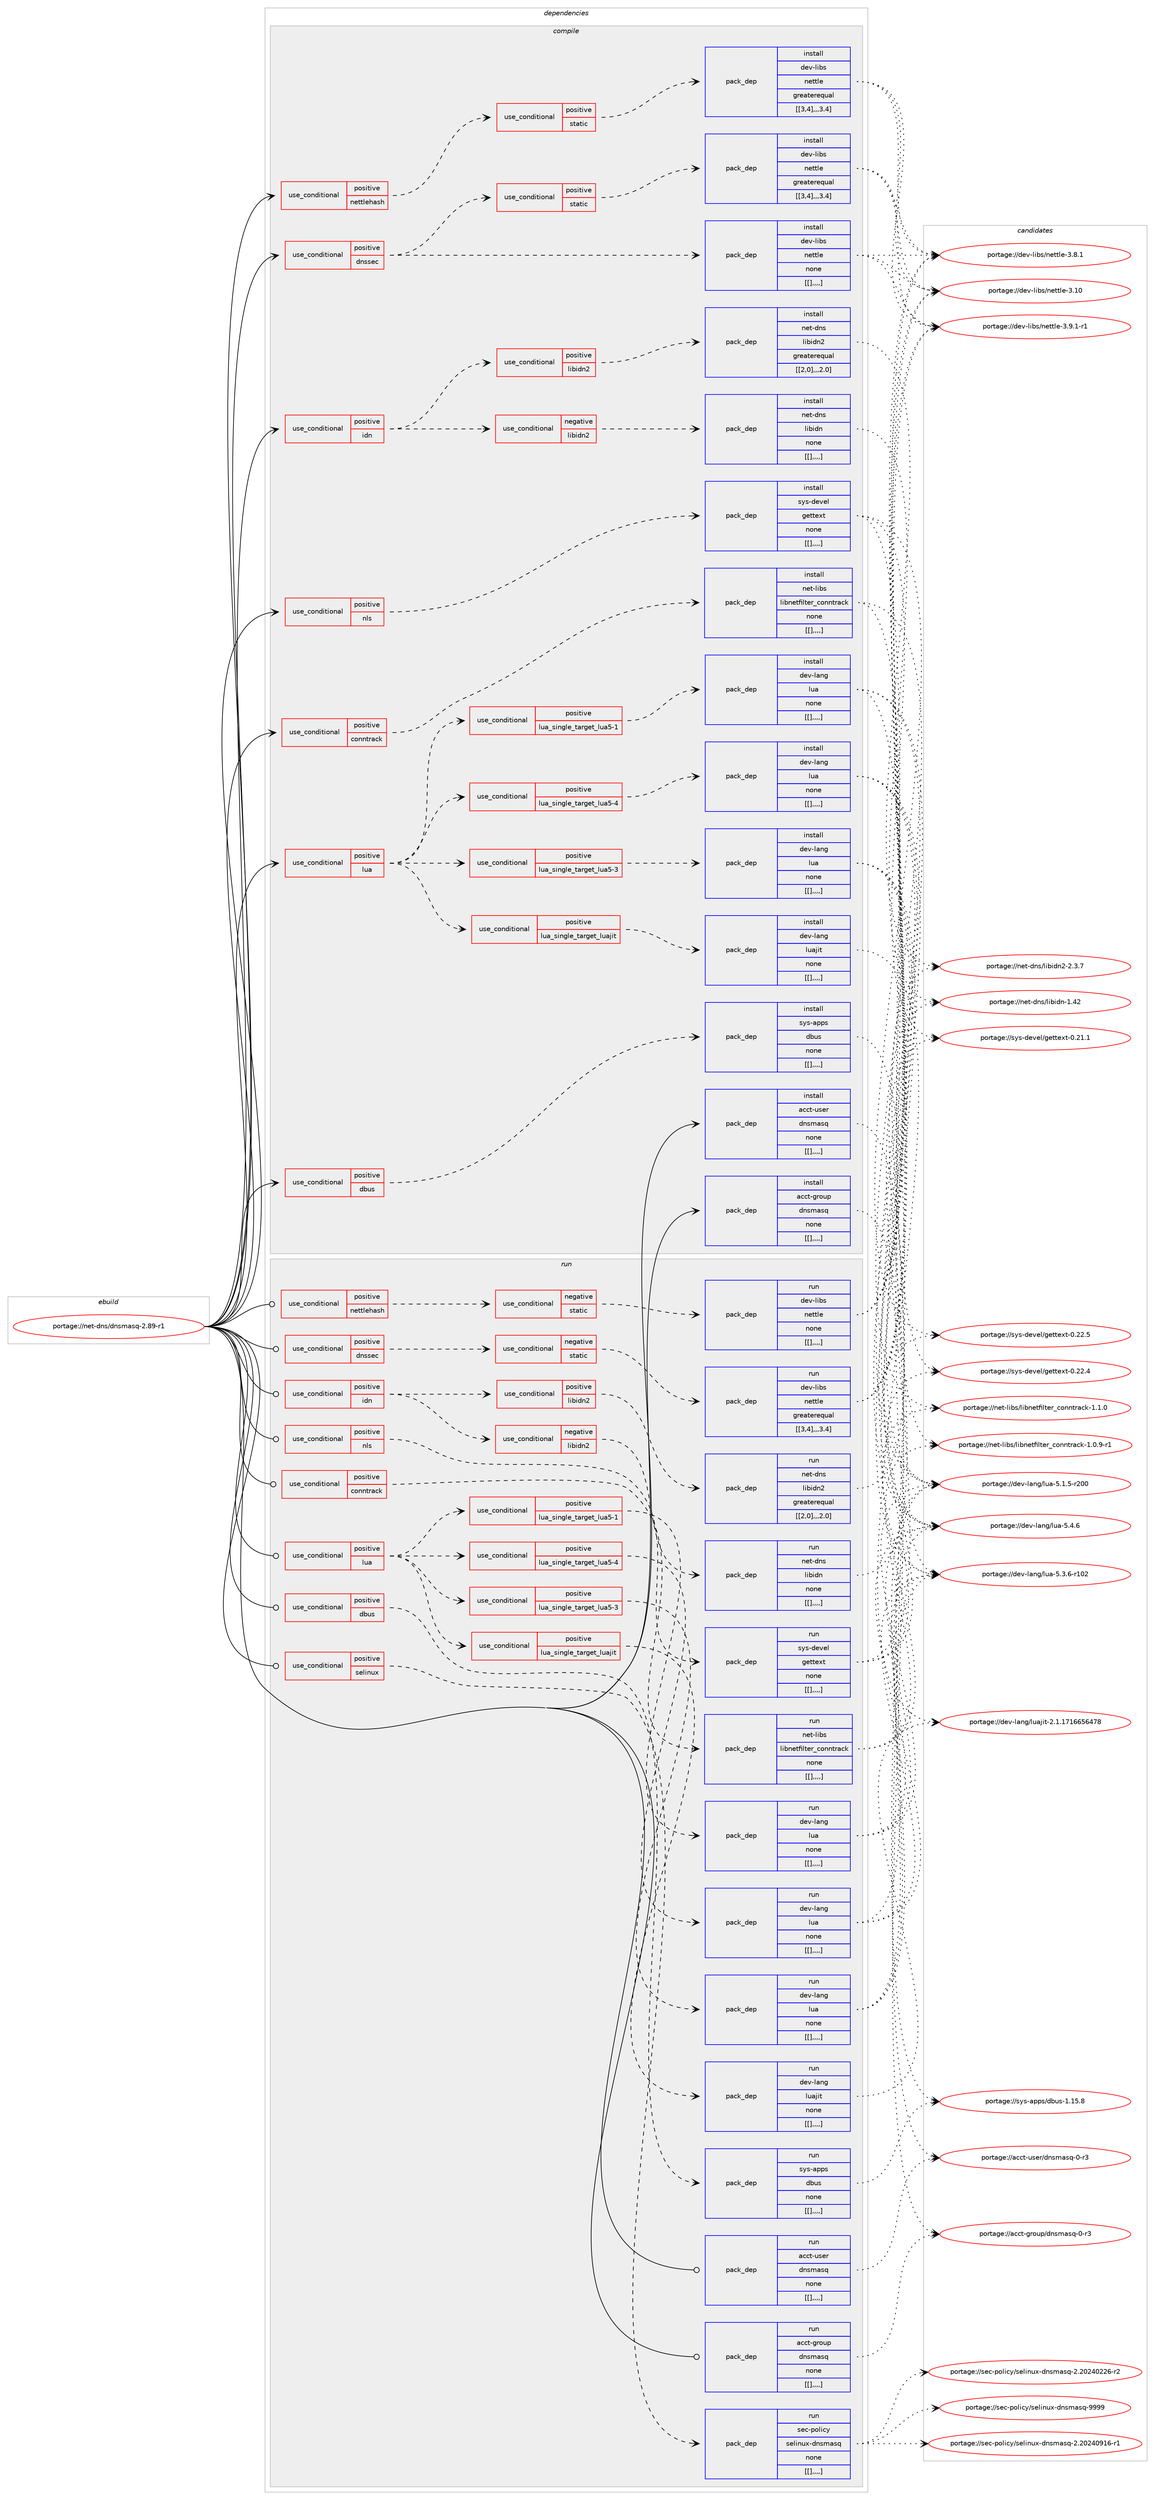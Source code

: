 digraph prolog {

# *************
# Graph options
# *************

newrank=true;
concentrate=true;
compound=true;
graph [rankdir=LR,fontname=Helvetica,fontsize=10,ranksep=1.5];#, ranksep=2.5, nodesep=0.2];
edge  [arrowhead=vee];
node  [fontname=Helvetica,fontsize=10];

# **********
# The ebuild
# **********

subgraph cluster_leftcol {
color=gray;
label=<<i>ebuild</i>>;
id [label="portage://net-dns/dnsmasq-2.89-r1", color=red, width=4, href="../net-dns/dnsmasq-2.89-r1.svg"];
}

# ****************
# The dependencies
# ****************

subgraph cluster_midcol {
color=gray;
label=<<i>dependencies</i>>;
subgraph cluster_compile {
fillcolor="#eeeeee";
style=filled;
label=<<i>compile</i>>;
subgraph cond95763 {
dependency368292 [label=<<TABLE BORDER="0" CELLBORDER="1" CELLSPACING="0" CELLPADDING="4"><TR><TD ROWSPAN="3" CELLPADDING="10">use_conditional</TD></TR><TR><TD>positive</TD></TR><TR><TD>conntrack</TD></TR></TABLE>>, shape=none, color=red];
subgraph pack269648 {
dependency368350 [label=<<TABLE BORDER="0" CELLBORDER="1" CELLSPACING="0" CELLPADDING="4" WIDTH="220"><TR><TD ROWSPAN="6" CELLPADDING="30">pack_dep</TD></TR><TR><TD WIDTH="110">install</TD></TR><TR><TD>net-libs</TD></TR><TR><TD>libnetfilter_conntrack</TD></TR><TR><TD>none</TD></TR><TR><TD>[[],,,,]</TD></TR></TABLE>>, shape=none, color=blue];
}
dependency368292:e -> dependency368350:w [weight=20,style="dashed",arrowhead="vee"];
}
id:e -> dependency368292:w [weight=20,style="solid",arrowhead="vee"];
subgraph cond95816 {
dependency368355 [label=<<TABLE BORDER="0" CELLBORDER="1" CELLSPACING="0" CELLPADDING="4"><TR><TD ROWSPAN="3" CELLPADDING="10">use_conditional</TD></TR><TR><TD>positive</TD></TR><TR><TD>dbus</TD></TR></TABLE>>, shape=none, color=red];
subgraph pack269673 {
dependency368375 [label=<<TABLE BORDER="0" CELLBORDER="1" CELLSPACING="0" CELLPADDING="4" WIDTH="220"><TR><TD ROWSPAN="6" CELLPADDING="30">pack_dep</TD></TR><TR><TD WIDTH="110">install</TD></TR><TR><TD>sys-apps</TD></TR><TR><TD>dbus</TD></TR><TR><TD>none</TD></TR><TR><TD>[[],,,,]</TD></TR></TABLE>>, shape=none, color=blue];
}
dependency368355:e -> dependency368375:w [weight=20,style="dashed",arrowhead="vee"];
}
id:e -> dependency368355:w [weight=20,style="solid",arrowhead="vee"];
subgraph cond95840 {
dependency368436 [label=<<TABLE BORDER="0" CELLBORDER="1" CELLSPACING="0" CELLPADDING="4"><TR><TD ROWSPAN="3" CELLPADDING="10">use_conditional</TD></TR><TR><TD>positive</TD></TR><TR><TD>dnssec</TD></TR></TABLE>>, shape=none, color=red];
subgraph pack269726 {
dependency368470 [label=<<TABLE BORDER="0" CELLBORDER="1" CELLSPACING="0" CELLPADDING="4" WIDTH="220"><TR><TD ROWSPAN="6" CELLPADDING="30">pack_dep</TD></TR><TR><TD WIDTH="110">install</TD></TR><TR><TD>dev-libs</TD></TR><TR><TD>nettle</TD></TR><TR><TD>none</TD></TR><TR><TD>[[],,,,]</TD></TR></TABLE>>, shape=none, color=blue];
}
dependency368436:e -> dependency368470:w [weight=20,style="dashed",arrowhead="vee"];
subgraph cond95862 {
dependency368515 [label=<<TABLE BORDER="0" CELLBORDER="1" CELLSPACING="0" CELLPADDING="4"><TR><TD ROWSPAN="3" CELLPADDING="10">use_conditional</TD></TR><TR><TD>positive</TD></TR><TR><TD>static</TD></TR></TABLE>>, shape=none, color=red];
subgraph pack269791 {
dependency368572 [label=<<TABLE BORDER="0" CELLBORDER="1" CELLSPACING="0" CELLPADDING="4" WIDTH="220"><TR><TD ROWSPAN="6" CELLPADDING="30">pack_dep</TD></TR><TR><TD WIDTH="110">install</TD></TR><TR><TD>dev-libs</TD></TR><TR><TD>nettle</TD></TR><TR><TD>greaterequal</TD></TR><TR><TD>[[3,4],,,3.4]</TD></TR></TABLE>>, shape=none, color=blue];
}
dependency368515:e -> dependency368572:w [weight=20,style="dashed",arrowhead="vee"];
}
dependency368436:e -> dependency368515:w [weight=20,style="dashed",arrowhead="vee"];
}
id:e -> dependency368436:w [weight=20,style="solid",arrowhead="vee"];
subgraph cond95903 {
dependency368634 [label=<<TABLE BORDER="0" CELLBORDER="1" CELLSPACING="0" CELLPADDING="4"><TR><TD ROWSPAN="3" CELLPADDING="10">use_conditional</TD></TR><TR><TD>positive</TD></TR><TR><TD>idn</TD></TR></TABLE>>, shape=none, color=red];
subgraph cond95918 {
dependency368637 [label=<<TABLE BORDER="0" CELLBORDER="1" CELLSPACING="0" CELLPADDING="4"><TR><TD ROWSPAN="3" CELLPADDING="10">use_conditional</TD></TR><TR><TD>negative</TD></TR><TR><TD>libidn2</TD></TR></TABLE>>, shape=none, color=red];
subgraph pack269853 {
dependency368679 [label=<<TABLE BORDER="0" CELLBORDER="1" CELLSPACING="0" CELLPADDING="4" WIDTH="220"><TR><TD ROWSPAN="6" CELLPADDING="30">pack_dep</TD></TR><TR><TD WIDTH="110">install</TD></TR><TR><TD>net-dns</TD></TR><TR><TD>libidn</TD></TR><TR><TD>none</TD></TR><TR><TD>[[],,,,]</TD></TR></TABLE>>, shape=none, color=blue];
}
dependency368637:e -> dependency368679:w [weight=20,style="dashed",arrowhead="vee"];
}
dependency368634:e -> dependency368637:w [weight=20,style="dashed",arrowhead="vee"];
subgraph cond95935 {
dependency368684 [label=<<TABLE BORDER="0" CELLBORDER="1" CELLSPACING="0" CELLPADDING="4"><TR><TD ROWSPAN="3" CELLPADDING="10">use_conditional</TD></TR><TR><TD>positive</TD></TR><TR><TD>libidn2</TD></TR></TABLE>>, shape=none, color=red];
subgraph pack269873 {
dependency368686 [label=<<TABLE BORDER="0" CELLBORDER="1" CELLSPACING="0" CELLPADDING="4" WIDTH="220"><TR><TD ROWSPAN="6" CELLPADDING="30">pack_dep</TD></TR><TR><TD WIDTH="110">install</TD></TR><TR><TD>net-dns</TD></TR><TR><TD>libidn2</TD></TR><TR><TD>greaterequal</TD></TR><TR><TD>[[2,0],,,2.0]</TD></TR></TABLE>>, shape=none, color=blue];
}
dependency368684:e -> dependency368686:w [weight=20,style="dashed",arrowhead="vee"];
}
dependency368634:e -> dependency368684:w [weight=20,style="dashed",arrowhead="vee"];
}
id:e -> dependency368634:w [weight=20,style="solid",arrowhead="vee"];
subgraph cond95975 {
dependency368792 [label=<<TABLE BORDER="0" CELLBORDER="1" CELLSPACING="0" CELLPADDING="4"><TR><TD ROWSPAN="3" CELLPADDING="10">use_conditional</TD></TR><TR><TD>positive</TD></TR><TR><TD>lua</TD></TR></TABLE>>, shape=none, color=red];
subgraph cond95978 {
dependency368813 [label=<<TABLE BORDER="0" CELLBORDER="1" CELLSPACING="0" CELLPADDING="4"><TR><TD ROWSPAN="3" CELLPADDING="10">use_conditional</TD></TR><TR><TD>positive</TD></TR><TR><TD>lua_single_target_luajit</TD></TR></TABLE>>, shape=none, color=red];
subgraph pack269977 {
dependency368892 [label=<<TABLE BORDER="0" CELLBORDER="1" CELLSPACING="0" CELLPADDING="4" WIDTH="220"><TR><TD ROWSPAN="6" CELLPADDING="30">pack_dep</TD></TR><TR><TD WIDTH="110">install</TD></TR><TR><TD>dev-lang</TD></TR><TR><TD>luajit</TD></TR><TR><TD>none</TD></TR><TR><TD>[[],,,,]</TD></TR></TABLE>>, shape=none, color=blue];
}
dependency368813:e -> dependency368892:w [weight=20,style="dashed",arrowhead="vee"];
}
dependency368792:e -> dependency368813:w [weight=20,style="dashed",arrowhead="vee"];
subgraph cond96019 {
dependency368899 [label=<<TABLE BORDER="0" CELLBORDER="1" CELLSPACING="0" CELLPADDING="4"><TR><TD ROWSPAN="3" CELLPADDING="10">use_conditional</TD></TR><TR><TD>positive</TD></TR><TR><TD>lua_single_target_lua5-1</TD></TR></TABLE>>, shape=none, color=red];
subgraph pack270003 {
dependency368900 [label=<<TABLE BORDER="0" CELLBORDER="1" CELLSPACING="0" CELLPADDING="4" WIDTH="220"><TR><TD ROWSPAN="6" CELLPADDING="30">pack_dep</TD></TR><TR><TD WIDTH="110">install</TD></TR><TR><TD>dev-lang</TD></TR><TR><TD>lua</TD></TR><TR><TD>none</TD></TR><TR><TD>[[],,,,]</TD></TR></TABLE>>, shape=none, color=blue];
}
dependency368899:e -> dependency368900:w [weight=20,style="dashed",arrowhead="vee"];
}
dependency368792:e -> dependency368899:w [weight=20,style="dashed",arrowhead="vee"];
subgraph cond96029 {
dependency368924 [label=<<TABLE BORDER="0" CELLBORDER="1" CELLSPACING="0" CELLPADDING="4"><TR><TD ROWSPAN="3" CELLPADDING="10">use_conditional</TD></TR><TR><TD>positive</TD></TR><TR><TD>lua_single_target_lua5-3</TD></TR></TABLE>>, shape=none, color=red];
subgraph pack270032 {
dependency368950 [label=<<TABLE BORDER="0" CELLBORDER="1" CELLSPACING="0" CELLPADDING="4" WIDTH="220"><TR><TD ROWSPAN="6" CELLPADDING="30">pack_dep</TD></TR><TR><TD WIDTH="110">install</TD></TR><TR><TD>dev-lang</TD></TR><TR><TD>lua</TD></TR><TR><TD>none</TD></TR><TR><TD>[[],,,,]</TD></TR></TABLE>>, shape=none, color=blue];
}
dependency368924:e -> dependency368950:w [weight=20,style="dashed",arrowhead="vee"];
}
dependency368792:e -> dependency368924:w [weight=20,style="dashed",arrowhead="vee"];
subgraph cond96043 {
dependency368961 [label=<<TABLE BORDER="0" CELLBORDER="1" CELLSPACING="0" CELLPADDING="4"><TR><TD ROWSPAN="3" CELLPADDING="10">use_conditional</TD></TR><TR><TD>positive</TD></TR><TR><TD>lua_single_target_lua5-4</TD></TR></TABLE>>, shape=none, color=red];
subgraph pack270067 {
dependency369002 [label=<<TABLE BORDER="0" CELLBORDER="1" CELLSPACING="0" CELLPADDING="4" WIDTH="220"><TR><TD ROWSPAN="6" CELLPADDING="30">pack_dep</TD></TR><TR><TD WIDTH="110">install</TD></TR><TR><TD>dev-lang</TD></TR><TR><TD>lua</TD></TR><TR><TD>none</TD></TR><TR><TD>[[],,,,]</TD></TR></TABLE>>, shape=none, color=blue];
}
dependency368961:e -> dependency369002:w [weight=20,style="dashed",arrowhead="vee"];
}
dependency368792:e -> dependency368961:w [weight=20,style="dashed",arrowhead="vee"];
}
id:e -> dependency368792:w [weight=20,style="solid",arrowhead="vee"];
subgraph cond96077 {
dependency369060 [label=<<TABLE BORDER="0" CELLBORDER="1" CELLSPACING="0" CELLPADDING="4"><TR><TD ROWSPAN="3" CELLPADDING="10">use_conditional</TD></TR><TR><TD>positive</TD></TR><TR><TD>nettlehash</TD></TR></TABLE>>, shape=none, color=red];
subgraph cond96104 {
dependency369151 [label=<<TABLE BORDER="0" CELLBORDER="1" CELLSPACING="0" CELLPADDING="4"><TR><TD ROWSPAN="3" CELLPADDING="10">use_conditional</TD></TR><TR><TD>positive</TD></TR><TR><TD>static</TD></TR></TABLE>>, shape=none, color=red];
subgraph pack270168 {
dependency369221 [label=<<TABLE BORDER="0" CELLBORDER="1" CELLSPACING="0" CELLPADDING="4" WIDTH="220"><TR><TD ROWSPAN="6" CELLPADDING="30">pack_dep</TD></TR><TR><TD WIDTH="110">install</TD></TR><TR><TD>dev-libs</TD></TR><TR><TD>nettle</TD></TR><TR><TD>greaterequal</TD></TR><TR><TD>[[3,4],,,3.4]</TD></TR></TABLE>>, shape=none, color=blue];
}
dependency369151:e -> dependency369221:w [weight=20,style="dashed",arrowhead="vee"];
}
dependency369060:e -> dependency369151:w [weight=20,style="dashed",arrowhead="vee"];
}
id:e -> dependency369060:w [weight=20,style="solid",arrowhead="vee"];
subgraph cond96157 {
dependency369256 [label=<<TABLE BORDER="0" CELLBORDER="1" CELLSPACING="0" CELLPADDING="4"><TR><TD ROWSPAN="3" CELLPADDING="10">use_conditional</TD></TR><TR><TD>positive</TD></TR><TR><TD>nls</TD></TR></TABLE>>, shape=none, color=red];
subgraph pack270287 {
dependency369420 [label=<<TABLE BORDER="0" CELLBORDER="1" CELLSPACING="0" CELLPADDING="4" WIDTH="220"><TR><TD ROWSPAN="6" CELLPADDING="30">pack_dep</TD></TR><TR><TD WIDTH="110">install</TD></TR><TR><TD>sys-devel</TD></TR><TR><TD>gettext</TD></TR><TR><TD>none</TD></TR><TR><TD>[[],,,,]</TD></TR></TABLE>>, shape=none, color=blue];
}
dependency369256:e -> dependency369420:w [weight=20,style="dashed",arrowhead="vee"];
}
id:e -> dependency369256:w [weight=20,style="solid",arrowhead="vee"];
subgraph pack270307 {
dependency369427 [label=<<TABLE BORDER="0" CELLBORDER="1" CELLSPACING="0" CELLPADDING="4" WIDTH="220"><TR><TD ROWSPAN="6" CELLPADDING="30">pack_dep</TD></TR><TR><TD WIDTH="110">install</TD></TR><TR><TD>acct-group</TD></TR><TR><TD>dnsmasq</TD></TR><TR><TD>none</TD></TR><TR><TD>[[],,,,]</TD></TR></TABLE>>, shape=none, color=blue];
}
id:e -> dependency369427:w [weight=20,style="solid",arrowhead="vee"];
subgraph pack270322 {
dependency369484 [label=<<TABLE BORDER="0" CELLBORDER="1" CELLSPACING="0" CELLPADDING="4" WIDTH="220"><TR><TD ROWSPAN="6" CELLPADDING="30">pack_dep</TD></TR><TR><TD WIDTH="110">install</TD></TR><TR><TD>acct-user</TD></TR><TR><TD>dnsmasq</TD></TR><TR><TD>none</TD></TR><TR><TD>[[],,,,]</TD></TR></TABLE>>, shape=none, color=blue];
}
id:e -> dependency369484:w [weight=20,style="solid",arrowhead="vee"];
}
subgraph cluster_compileandrun {
fillcolor="#eeeeee";
style=filled;
label=<<i>compile and run</i>>;
}
subgraph cluster_run {
fillcolor="#eeeeee";
style=filled;
label=<<i>run</i>>;
subgraph cond96286 {
dependency369508 [label=<<TABLE BORDER="0" CELLBORDER="1" CELLSPACING="0" CELLPADDING="4"><TR><TD ROWSPAN="3" CELLPADDING="10">use_conditional</TD></TR><TR><TD>positive</TD></TR><TR><TD>conntrack</TD></TR></TABLE>>, shape=none, color=red];
subgraph pack270401 {
dependency369581 [label=<<TABLE BORDER="0" CELLBORDER="1" CELLSPACING="0" CELLPADDING="4" WIDTH="220"><TR><TD ROWSPAN="6" CELLPADDING="30">pack_dep</TD></TR><TR><TD WIDTH="110">run</TD></TR><TR><TD>net-libs</TD></TR><TR><TD>libnetfilter_conntrack</TD></TR><TR><TD>none</TD></TR><TR><TD>[[],,,,]</TD></TR></TABLE>>, shape=none, color=blue];
}
dependency369508:e -> dependency369581:w [weight=20,style="dashed",arrowhead="vee"];
}
id:e -> dependency369508:w [weight=20,style="solid",arrowhead="odot"];
subgraph cond96320 {
dependency369654 [label=<<TABLE BORDER="0" CELLBORDER="1" CELLSPACING="0" CELLPADDING="4"><TR><TD ROWSPAN="3" CELLPADDING="10">use_conditional</TD></TR><TR><TD>positive</TD></TR><TR><TD>dbus</TD></TR></TABLE>>, shape=none, color=red];
subgraph pack270451 {
dependency369657 [label=<<TABLE BORDER="0" CELLBORDER="1" CELLSPACING="0" CELLPADDING="4" WIDTH="220"><TR><TD ROWSPAN="6" CELLPADDING="30">pack_dep</TD></TR><TR><TD WIDTH="110">run</TD></TR><TR><TD>sys-apps</TD></TR><TR><TD>dbus</TD></TR><TR><TD>none</TD></TR><TR><TD>[[],,,,]</TD></TR></TABLE>>, shape=none, color=blue];
}
dependency369654:e -> dependency369657:w [weight=20,style="dashed",arrowhead="vee"];
}
id:e -> dependency369654:w [weight=20,style="solid",arrowhead="odot"];
subgraph cond96357 {
dependency369776 [label=<<TABLE BORDER="0" CELLBORDER="1" CELLSPACING="0" CELLPADDING="4"><TR><TD ROWSPAN="3" CELLPADDING="10">use_conditional</TD></TR><TR><TD>positive</TD></TR><TR><TD>dnssec</TD></TR></TABLE>>, shape=none, color=red];
subgraph cond96390 {
dependency369826 [label=<<TABLE BORDER="0" CELLBORDER="1" CELLSPACING="0" CELLPADDING="4"><TR><TD ROWSPAN="3" CELLPADDING="10">use_conditional</TD></TR><TR><TD>negative</TD></TR><TR><TD>static</TD></TR></TABLE>>, shape=none, color=red];
subgraph pack270553 {
dependency369851 [label=<<TABLE BORDER="0" CELLBORDER="1" CELLSPACING="0" CELLPADDING="4" WIDTH="220"><TR><TD ROWSPAN="6" CELLPADDING="30">pack_dep</TD></TR><TR><TD WIDTH="110">run</TD></TR><TR><TD>dev-libs</TD></TR><TR><TD>nettle</TD></TR><TR><TD>greaterequal</TD></TR><TR><TD>[[3,4],,,3.4]</TD></TR></TABLE>>, shape=none, color=blue];
}
dependency369826:e -> dependency369851:w [weight=20,style="dashed",arrowhead="vee"];
}
dependency369776:e -> dependency369826:w [weight=20,style="dashed",arrowhead="vee"];
}
id:e -> dependency369776:w [weight=20,style="solid",arrowhead="odot"];
subgraph cond96411 {
dependency369905 [label=<<TABLE BORDER="0" CELLBORDER="1" CELLSPACING="0" CELLPADDING="4"><TR><TD ROWSPAN="3" CELLPADDING="10">use_conditional</TD></TR><TR><TD>positive</TD></TR><TR><TD>idn</TD></TR></TABLE>>, shape=none, color=red];
subgraph cond96444 {
dependency369956 [label=<<TABLE BORDER="0" CELLBORDER="1" CELLSPACING="0" CELLPADDING="4"><TR><TD ROWSPAN="3" CELLPADDING="10">use_conditional</TD></TR><TR><TD>negative</TD></TR><TR><TD>libidn2</TD></TR></TABLE>>, shape=none, color=red];
subgraph pack270640 {
dependency369998 [label=<<TABLE BORDER="0" CELLBORDER="1" CELLSPACING="0" CELLPADDING="4" WIDTH="220"><TR><TD ROWSPAN="6" CELLPADDING="30">pack_dep</TD></TR><TR><TD WIDTH="110">run</TD></TR><TR><TD>net-dns</TD></TR><TR><TD>libidn</TD></TR><TR><TD>none</TD></TR><TR><TD>[[],,,,]</TD></TR></TABLE>>, shape=none, color=blue];
}
dependency369956:e -> dependency369998:w [weight=20,style="dashed",arrowhead="vee"];
}
dependency369905:e -> dependency369956:w [weight=20,style="dashed",arrowhead="vee"];
subgraph cond96491 {
dependency370050 [label=<<TABLE BORDER="0" CELLBORDER="1" CELLSPACING="0" CELLPADDING="4"><TR><TD ROWSPAN="3" CELLPADDING="10">use_conditional</TD></TR><TR><TD>positive</TD></TR><TR><TD>libidn2</TD></TR></TABLE>>, shape=none, color=red];
subgraph pack270679 {
dependency370072 [label=<<TABLE BORDER="0" CELLBORDER="1" CELLSPACING="0" CELLPADDING="4" WIDTH="220"><TR><TD ROWSPAN="6" CELLPADDING="30">pack_dep</TD></TR><TR><TD WIDTH="110">run</TD></TR><TR><TD>net-dns</TD></TR><TR><TD>libidn2</TD></TR><TR><TD>greaterequal</TD></TR><TR><TD>[[2,0],,,2.0]</TD></TR></TABLE>>, shape=none, color=blue];
}
dependency370050:e -> dependency370072:w [weight=20,style="dashed",arrowhead="vee"];
}
dependency369905:e -> dependency370050:w [weight=20,style="dashed",arrowhead="vee"];
}
id:e -> dependency369905:w [weight=20,style="solid",arrowhead="odot"];
subgraph cond96501 {
dependency370082 [label=<<TABLE BORDER="0" CELLBORDER="1" CELLSPACING="0" CELLPADDING="4"><TR><TD ROWSPAN="3" CELLPADDING="10">use_conditional</TD></TR><TR><TD>positive</TD></TR><TR><TD>lua</TD></TR></TABLE>>, shape=none, color=red];
subgraph cond96568 {
dependency370304 [label=<<TABLE BORDER="0" CELLBORDER="1" CELLSPACING="0" CELLPADDING="4"><TR><TD ROWSPAN="3" CELLPADDING="10">use_conditional</TD></TR><TR><TD>positive</TD></TR><TR><TD>lua_single_target_luajit</TD></TR></TABLE>>, shape=none, color=red];
subgraph pack270829 {
dependency370348 [label=<<TABLE BORDER="0" CELLBORDER="1" CELLSPACING="0" CELLPADDING="4" WIDTH="220"><TR><TD ROWSPAN="6" CELLPADDING="30">pack_dep</TD></TR><TR><TD WIDTH="110">run</TD></TR><TR><TD>dev-lang</TD></TR><TR><TD>luajit</TD></TR><TR><TD>none</TD></TR><TR><TD>[[],,,,]</TD></TR></TABLE>>, shape=none, color=blue];
}
dependency370304:e -> dependency370348:w [weight=20,style="dashed",arrowhead="vee"];
}
dependency370082:e -> dependency370304:w [weight=20,style="dashed",arrowhead="vee"];
subgraph cond96625 {
dependency370357 [label=<<TABLE BORDER="0" CELLBORDER="1" CELLSPACING="0" CELLPADDING="4"><TR><TD ROWSPAN="3" CELLPADDING="10">use_conditional</TD></TR><TR><TD>positive</TD></TR><TR><TD>lua_single_target_lua5-1</TD></TR></TABLE>>, shape=none, color=red];
subgraph pack270866 {
dependency370379 [label=<<TABLE BORDER="0" CELLBORDER="1" CELLSPACING="0" CELLPADDING="4" WIDTH="220"><TR><TD ROWSPAN="6" CELLPADDING="30">pack_dep</TD></TR><TR><TD WIDTH="110">run</TD></TR><TR><TD>dev-lang</TD></TR><TR><TD>lua</TD></TR><TR><TD>none</TD></TR><TR><TD>[[],,,,]</TD></TR></TABLE>>, shape=none, color=blue];
}
dependency370357:e -> dependency370379:w [weight=20,style="dashed",arrowhead="vee"];
}
dependency370082:e -> dependency370357:w [weight=20,style="dashed",arrowhead="vee"];
subgraph cond96644 {
dependency370458 [label=<<TABLE BORDER="0" CELLBORDER="1" CELLSPACING="0" CELLPADDING="4"><TR><TD ROWSPAN="3" CELLPADDING="10">use_conditional</TD></TR><TR><TD>positive</TD></TR><TR><TD>lua_single_target_lua5-3</TD></TR></TABLE>>, shape=none, color=red];
subgraph pack270999 {
dependency370598 [label=<<TABLE BORDER="0" CELLBORDER="1" CELLSPACING="0" CELLPADDING="4" WIDTH="220"><TR><TD ROWSPAN="6" CELLPADDING="30">pack_dep</TD></TR><TR><TD WIDTH="110">run</TD></TR><TR><TD>dev-lang</TD></TR><TR><TD>lua</TD></TR><TR><TD>none</TD></TR><TR><TD>[[],,,,]</TD></TR></TABLE>>, shape=none, color=blue];
}
dependency370458:e -> dependency370598:w [weight=20,style="dashed",arrowhead="vee"];
}
dependency370082:e -> dependency370458:w [weight=20,style="dashed",arrowhead="vee"];
subgraph cond96769 {
dependency370685 [label=<<TABLE BORDER="0" CELLBORDER="1" CELLSPACING="0" CELLPADDING="4"><TR><TD ROWSPAN="3" CELLPADDING="10">use_conditional</TD></TR><TR><TD>positive</TD></TR><TR><TD>lua_single_target_lua5-4</TD></TR></TABLE>>, shape=none, color=red];
subgraph pack271092 {
dependency370783 [label=<<TABLE BORDER="0" CELLBORDER="1" CELLSPACING="0" CELLPADDING="4" WIDTH="220"><TR><TD ROWSPAN="6" CELLPADDING="30">pack_dep</TD></TR><TR><TD WIDTH="110">run</TD></TR><TR><TD>dev-lang</TD></TR><TR><TD>lua</TD></TR><TR><TD>none</TD></TR><TR><TD>[[],,,,]</TD></TR></TABLE>>, shape=none, color=blue];
}
dependency370685:e -> dependency370783:w [weight=20,style="dashed",arrowhead="vee"];
}
dependency370082:e -> dependency370685:w [weight=20,style="dashed",arrowhead="vee"];
}
id:e -> dependency370082:w [weight=20,style="solid",arrowhead="odot"];
subgraph cond96813 {
dependency370834 [label=<<TABLE BORDER="0" CELLBORDER="1" CELLSPACING="0" CELLPADDING="4"><TR><TD ROWSPAN="3" CELLPADDING="10">use_conditional</TD></TR><TR><TD>positive</TD></TR><TR><TD>nettlehash</TD></TR></TABLE>>, shape=none, color=red];
subgraph cond96822 {
dependency370881 [label=<<TABLE BORDER="0" CELLBORDER="1" CELLSPACING="0" CELLPADDING="4"><TR><TD ROWSPAN="3" CELLPADDING="10">use_conditional</TD></TR><TR><TD>negative</TD></TR><TR><TD>static</TD></TR></TABLE>>, shape=none, color=red];
subgraph pack271164 {
dependency370885 [label=<<TABLE BORDER="0" CELLBORDER="1" CELLSPACING="0" CELLPADDING="4" WIDTH="220"><TR><TD ROWSPAN="6" CELLPADDING="30">pack_dep</TD></TR><TR><TD WIDTH="110">run</TD></TR><TR><TD>dev-libs</TD></TR><TR><TD>nettle</TD></TR><TR><TD>none</TD></TR><TR><TD>[[],,,,]</TD></TR></TABLE>>, shape=none, color=blue];
}
dependency370881:e -> dependency370885:w [weight=20,style="dashed",arrowhead="vee"];
}
dependency370834:e -> dependency370881:w [weight=20,style="dashed",arrowhead="vee"];
}
id:e -> dependency370834:w [weight=20,style="solid",arrowhead="odot"];
subgraph cond96855 {
dependency370935 [label=<<TABLE BORDER="0" CELLBORDER="1" CELLSPACING="0" CELLPADDING="4"><TR><TD ROWSPAN="3" CELLPADDING="10">use_conditional</TD></TR><TR><TD>positive</TD></TR><TR><TD>nls</TD></TR></TABLE>>, shape=none, color=red];
subgraph pack271194 {
dependency370955 [label=<<TABLE BORDER="0" CELLBORDER="1" CELLSPACING="0" CELLPADDING="4" WIDTH="220"><TR><TD ROWSPAN="6" CELLPADDING="30">pack_dep</TD></TR><TR><TD WIDTH="110">run</TD></TR><TR><TD>sys-devel</TD></TR><TR><TD>gettext</TD></TR><TR><TD>none</TD></TR><TR><TD>[[],,,,]</TD></TR></TABLE>>, shape=none, color=blue];
}
dependency370935:e -> dependency370955:w [weight=20,style="dashed",arrowhead="vee"];
}
id:e -> dependency370935:w [weight=20,style="solid",arrowhead="odot"];
subgraph cond96873 {
dependency370983 [label=<<TABLE BORDER="0" CELLBORDER="1" CELLSPACING="0" CELLPADDING="4"><TR><TD ROWSPAN="3" CELLPADDING="10">use_conditional</TD></TR><TR><TD>positive</TD></TR><TR><TD>selinux</TD></TR></TABLE>>, shape=none, color=red];
subgraph pack271233 {
dependency371017 [label=<<TABLE BORDER="0" CELLBORDER="1" CELLSPACING="0" CELLPADDING="4" WIDTH="220"><TR><TD ROWSPAN="6" CELLPADDING="30">pack_dep</TD></TR><TR><TD WIDTH="110">run</TD></TR><TR><TD>sec-policy</TD></TR><TR><TD>selinux-dnsmasq</TD></TR><TR><TD>none</TD></TR><TR><TD>[[],,,,]</TD></TR></TABLE>>, shape=none, color=blue];
}
dependency370983:e -> dependency371017:w [weight=20,style="dashed",arrowhead="vee"];
}
id:e -> dependency370983:w [weight=20,style="solid",arrowhead="odot"];
subgraph pack271247 {
dependency371040 [label=<<TABLE BORDER="0" CELLBORDER="1" CELLSPACING="0" CELLPADDING="4" WIDTH="220"><TR><TD ROWSPAN="6" CELLPADDING="30">pack_dep</TD></TR><TR><TD WIDTH="110">run</TD></TR><TR><TD>acct-group</TD></TR><TR><TD>dnsmasq</TD></TR><TR><TD>none</TD></TR><TR><TD>[[],,,,]</TD></TR></TABLE>>, shape=none, color=blue];
}
id:e -> dependency371040:w [weight=20,style="solid",arrowhead="odot"];
subgraph pack271276 {
dependency371062 [label=<<TABLE BORDER="0" CELLBORDER="1" CELLSPACING="0" CELLPADDING="4" WIDTH="220"><TR><TD ROWSPAN="6" CELLPADDING="30">pack_dep</TD></TR><TR><TD WIDTH="110">run</TD></TR><TR><TD>acct-user</TD></TR><TR><TD>dnsmasq</TD></TR><TR><TD>none</TD></TR><TR><TD>[[],,,,]</TD></TR></TABLE>>, shape=none, color=blue];
}
id:e -> dependency371062:w [weight=20,style="solid",arrowhead="odot"];
}
}

# **************
# The candidates
# **************

subgraph cluster_choices {
rank=same;
color=gray;
label=<<i>candidates</i>>;

subgraph choice268765 {
color=black;
nodesep=1;
choice1101011164510810598115471081059811010111610210510811610111495991111101101161149799107454946494648 [label="portage://net-libs/libnetfilter_conntrack-1.1.0", color=red, width=4,href="../net-libs/libnetfilter_conntrack-1.1.0.svg"];
choice11010111645108105981154710810598110101116102105108116101114959911111011011611497991074549464846574511449 [label="portage://net-libs/libnetfilter_conntrack-1.0.9-r1", color=red, width=4,href="../net-libs/libnetfilter_conntrack-1.0.9-r1.svg"];
dependency368350:e -> choice1101011164510810598115471081059811010111610210510811610111495991111101101161149799107454946494648:w [style=dotted,weight="100"];
dependency368350:e -> choice11010111645108105981154710810598110101116102105108116101114959911111011011611497991074549464846574511449:w [style=dotted,weight="100"];
}
subgraph choice268780 {
color=black;
nodesep=1;
choice1151211154597112112115471009811711545494649534656 [label="portage://sys-apps/dbus-1.15.8", color=red, width=4,href="../sys-apps/dbus-1.15.8.svg"];
dependency368375:e -> choice1151211154597112112115471009811711545494649534656:w [style=dotted,weight="100"];
}
subgraph choice268782 {
color=black;
nodesep=1;
choice1001011184510810598115471101011161161081014551464948 [label="portage://dev-libs/nettle-3.10", color=red, width=4,href="../dev-libs/nettle-3.10.svg"];
choice1001011184510810598115471101011161161081014551465746494511449 [label="portage://dev-libs/nettle-3.9.1-r1", color=red, width=4,href="../dev-libs/nettle-3.9.1-r1.svg"];
choice100101118451081059811547110101116116108101455146564649 [label="portage://dev-libs/nettle-3.8.1", color=red, width=4,href="../dev-libs/nettle-3.8.1.svg"];
dependency368470:e -> choice1001011184510810598115471101011161161081014551464948:w [style=dotted,weight="100"];
dependency368470:e -> choice1001011184510810598115471101011161161081014551465746494511449:w [style=dotted,weight="100"];
dependency368470:e -> choice100101118451081059811547110101116116108101455146564649:w [style=dotted,weight="100"];
}
subgraph choice268786 {
color=black;
nodesep=1;
choice1001011184510810598115471101011161161081014551464948 [label="portage://dev-libs/nettle-3.10", color=red, width=4,href="../dev-libs/nettle-3.10.svg"];
choice1001011184510810598115471101011161161081014551465746494511449 [label="portage://dev-libs/nettle-3.9.1-r1", color=red, width=4,href="../dev-libs/nettle-3.9.1-r1.svg"];
choice100101118451081059811547110101116116108101455146564649 [label="portage://dev-libs/nettle-3.8.1", color=red, width=4,href="../dev-libs/nettle-3.8.1.svg"];
dependency368572:e -> choice1001011184510810598115471101011161161081014551464948:w [style=dotted,weight="100"];
dependency368572:e -> choice1001011184510810598115471101011161161081014551465746494511449:w [style=dotted,weight="100"];
dependency368572:e -> choice100101118451081059811547110101116116108101455146564649:w [style=dotted,weight="100"];
}
subgraph choice268789 {
color=black;
nodesep=1;
choice1101011164510011011547108105981051001104549465250 [label="portage://net-dns/libidn-1.42", color=red, width=4,href="../net-dns/libidn-1.42.svg"];
dependency368679:e -> choice1101011164510011011547108105981051001104549465250:w [style=dotted,weight="100"];
}
subgraph choice268802 {
color=black;
nodesep=1;
choice11010111645100110115471081059810510011050455046514655 [label="portage://net-dns/libidn2-2.3.7", color=red, width=4,href="../net-dns/libidn2-2.3.7.svg"];
dependency368686:e -> choice11010111645100110115471081059810510011050455046514655:w [style=dotted,weight="100"];
}
subgraph choice268803 {
color=black;
nodesep=1;
choice10010111845108971101034710811797106105116455046494649554954545354525556 [label="portage://dev-lang/luajit-2.1.1716656478", color=red, width=4,href="../dev-lang/luajit-2.1.1716656478.svg"];
dependency368892:e -> choice10010111845108971101034710811797106105116455046494649554954545354525556:w [style=dotted,weight="100"];
}
subgraph choice268841 {
color=black;
nodesep=1;
choice10010111845108971101034710811797455346524654 [label="portage://dev-lang/lua-5.4.6", color=red, width=4,href="../dev-lang/lua-5.4.6.svg"];
choice1001011184510897110103471081179745534651465445114494850 [label="portage://dev-lang/lua-5.3.6-r102", color=red, width=4,href="../dev-lang/lua-5.3.6-r102.svg"];
choice1001011184510897110103471081179745534649465345114504848 [label="portage://dev-lang/lua-5.1.5-r200", color=red, width=4,href="../dev-lang/lua-5.1.5-r200.svg"];
dependency368900:e -> choice10010111845108971101034710811797455346524654:w [style=dotted,weight="100"];
dependency368900:e -> choice1001011184510897110103471081179745534651465445114494850:w [style=dotted,weight="100"];
dependency368900:e -> choice1001011184510897110103471081179745534649465345114504848:w [style=dotted,weight="100"];
}
subgraph choice268846 {
color=black;
nodesep=1;
choice10010111845108971101034710811797455346524654 [label="portage://dev-lang/lua-5.4.6", color=red, width=4,href="../dev-lang/lua-5.4.6.svg"];
choice1001011184510897110103471081179745534651465445114494850 [label="portage://dev-lang/lua-5.3.6-r102", color=red, width=4,href="../dev-lang/lua-5.3.6-r102.svg"];
choice1001011184510897110103471081179745534649465345114504848 [label="portage://dev-lang/lua-5.1.5-r200", color=red, width=4,href="../dev-lang/lua-5.1.5-r200.svg"];
dependency368950:e -> choice10010111845108971101034710811797455346524654:w [style=dotted,weight="100"];
dependency368950:e -> choice1001011184510897110103471081179745534651465445114494850:w [style=dotted,weight="100"];
dependency368950:e -> choice1001011184510897110103471081179745534649465345114504848:w [style=dotted,weight="100"];
}
subgraph choice268902 {
color=black;
nodesep=1;
choice10010111845108971101034710811797455346524654 [label="portage://dev-lang/lua-5.4.6", color=red, width=4,href="../dev-lang/lua-5.4.6.svg"];
choice1001011184510897110103471081179745534651465445114494850 [label="portage://dev-lang/lua-5.3.6-r102", color=red, width=4,href="../dev-lang/lua-5.3.6-r102.svg"];
choice1001011184510897110103471081179745534649465345114504848 [label="portage://dev-lang/lua-5.1.5-r200", color=red, width=4,href="../dev-lang/lua-5.1.5-r200.svg"];
dependency369002:e -> choice10010111845108971101034710811797455346524654:w [style=dotted,weight="100"];
dependency369002:e -> choice1001011184510897110103471081179745534651465445114494850:w [style=dotted,weight="100"];
dependency369002:e -> choice1001011184510897110103471081179745534649465345114504848:w [style=dotted,weight="100"];
}
subgraph choice268906 {
color=black;
nodesep=1;
choice1001011184510810598115471101011161161081014551464948 [label="portage://dev-libs/nettle-3.10", color=red, width=4,href="../dev-libs/nettle-3.10.svg"];
choice1001011184510810598115471101011161161081014551465746494511449 [label="portage://dev-libs/nettle-3.9.1-r1", color=red, width=4,href="../dev-libs/nettle-3.9.1-r1.svg"];
choice100101118451081059811547110101116116108101455146564649 [label="portage://dev-libs/nettle-3.8.1", color=red, width=4,href="../dev-libs/nettle-3.8.1.svg"];
dependency369221:e -> choice1001011184510810598115471101011161161081014551464948:w [style=dotted,weight="100"];
dependency369221:e -> choice1001011184510810598115471101011161161081014551465746494511449:w [style=dotted,weight="100"];
dependency369221:e -> choice100101118451081059811547110101116116108101455146564649:w [style=dotted,weight="100"];
}
subgraph choice268936 {
color=black;
nodesep=1;
choice115121115451001011181011084710310111611610112011645484650504653 [label="portage://sys-devel/gettext-0.22.5", color=red, width=4,href="../sys-devel/gettext-0.22.5.svg"];
choice115121115451001011181011084710310111611610112011645484650504652 [label="portage://sys-devel/gettext-0.22.4", color=red, width=4,href="../sys-devel/gettext-0.22.4.svg"];
choice115121115451001011181011084710310111611610112011645484650494649 [label="portage://sys-devel/gettext-0.21.1", color=red, width=4,href="../sys-devel/gettext-0.21.1.svg"];
dependency369420:e -> choice115121115451001011181011084710310111611610112011645484650504653:w [style=dotted,weight="100"];
dependency369420:e -> choice115121115451001011181011084710310111611610112011645484650504652:w [style=dotted,weight="100"];
dependency369420:e -> choice115121115451001011181011084710310111611610112011645484650494649:w [style=dotted,weight="100"];
}
subgraph choice268941 {
color=black;
nodesep=1;
choice97999911645103114111117112471001101151099711511345484511451 [label="portage://acct-group/dnsmasq-0-r3", color=red, width=4,href="../acct-group/dnsmasq-0-r3.svg"];
dependency369427:e -> choice97999911645103114111117112471001101151099711511345484511451:w [style=dotted,weight="100"];
}
subgraph choice268945 {
color=black;
nodesep=1;
choice97999911645117115101114471001101151099711511345484511451 [label="portage://acct-user/dnsmasq-0-r3", color=red, width=4,href="../acct-user/dnsmasq-0-r3.svg"];
dependency369484:e -> choice97999911645117115101114471001101151099711511345484511451:w [style=dotted,weight="100"];
}
subgraph choice268959 {
color=black;
nodesep=1;
choice1101011164510810598115471081059811010111610210510811610111495991111101101161149799107454946494648 [label="portage://net-libs/libnetfilter_conntrack-1.1.0", color=red, width=4,href="../net-libs/libnetfilter_conntrack-1.1.0.svg"];
choice11010111645108105981154710810598110101116102105108116101114959911111011011611497991074549464846574511449 [label="portage://net-libs/libnetfilter_conntrack-1.0.9-r1", color=red, width=4,href="../net-libs/libnetfilter_conntrack-1.0.9-r1.svg"];
dependency369581:e -> choice1101011164510810598115471081059811010111610210510811610111495991111101101161149799107454946494648:w [style=dotted,weight="100"];
dependency369581:e -> choice11010111645108105981154710810598110101116102105108116101114959911111011011611497991074549464846574511449:w [style=dotted,weight="100"];
}
subgraph choice268974 {
color=black;
nodesep=1;
choice1151211154597112112115471009811711545494649534656 [label="portage://sys-apps/dbus-1.15.8", color=red, width=4,href="../sys-apps/dbus-1.15.8.svg"];
dependency369657:e -> choice1151211154597112112115471009811711545494649534656:w [style=dotted,weight="100"];
}
subgraph choice268979 {
color=black;
nodesep=1;
choice1001011184510810598115471101011161161081014551464948 [label="portage://dev-libs/nettle-3.10", color=red, width=4,href="../dev-libs/nettle-3.10.svg"];
choice1001011184510810598115471101011161161081014551465746494511449 [label="portage://dev-libs/nettle-3.9.1-r1", color=red, width=4,href="../dev-libs/nettle-3.9.1-r1.svg"];
choice100101118451081059811547110101116116108101455146564649 [label="portage://dev-libs/nettle-3.8.1", color=red, width=4,href="../dev-libs/nettle-3.8.1.svg"];
dependency369851:e -> choice1001011184510810598115471101011161161081014551464948:w [style=dotted,weight="100"];
dependency369851:e -> choice1001011184510810598115471101011161161081014551465746494511449:w [style=dotted,weight="100"];
dependency369851:e -> choice100101118451081059811547110101116116108101455146564649:w [style=dotted,weight="100"];
}
subgraph choice268997 {
color=black;
nodesep=1;
choice1101011164510011011547108105981051001104549465250 [label="portage://net-dns/libidn-1.42", color=red, width=4,href="../net-dns/libidn-1.42.svg"];
dependency369998:e -> choice1101011164510011011547108105981051001104549465250:w [style=dotted,weight="100"];
}
subgraph choice268999 {
color=black;
nodesep=1;
choice11010111645100110115471081059810510011050455046514655 [label="portage://net-dns/libidn2-2.3.7", color=red, width=4,href="../net-dns/libidn2-2.3.7.svg"];
dependency370072:e -> choice11010111645100110115471081059810510011050455046514655:w [style=dotted,weight="100"];
}
subgraph choice269048 {
color=black;
nodesep=1;
choice10010111845108971101034710811797106105116455046494649554954545354525556 [label="portage://dev-lang/luajit-2.1.1716656478", color=red, width=4,href="../dev-lang/luajit-2.1.1716656478.svg"];
dependency370348:e -> choice10010111845108971101034710811797106105116455046494649554954545354525556:w [style=dotted,weight="100"];
}
subgraph choice269069 {
color=black;
nodesep=1;
choice10010111845108971101034710811797455346524654 [label="portage://dev-lang/lua-5.4.6", color=red, width=4,href="../dev-lang/lua-5.4.6.svg"];
choice1001011184510897110103471081179745534651465445114494850 [label="portage://dev-lang/lua-5.3.6-r102", color=red, width=4,href="../dev-lang/lua-5.3.6-r102.svg"];
choice1001011184510897110103471081179745534649465345114504848 [label="portage://dev-lang/lua-5.1.5-r200", color=red, width=4,href="../dev-lang/lua-5.1.5-r200.svg"];
dependency370379:e -> choice10010111845108971101034710811797455346524654:w [style=dotted,weight="100"];
dependency370379:e -> choice1001011184510897110103471081179745534651465445114494850:w [style=dotted,weight="100"];
dependency370379:e -> choice1001011184510897110103471081179745534649465345114504848:w [style=dotted,weight="100"];
}
subgraph choice269086 {
color=black;
nodesep=1;
choice10010111845108971101034710811797455346524654 [label="portage://dev-lang/lua-5.4.6", color=red, width=4,href="../dev-lang/lua-5.4.6.svg"];
choice1001011184510897110103471081179745534651465445114494850 [label="portage://dev-lang/lua-5.3.6-r102", color=red, width=4,href="../dev-lang/lua-5.3.6-r102.svg"];
choice1001011184510897110103471081179745534649465345114504848 [label="portage://dev-lang/lua-5.1.5-r200", color=red, width=4,href="../dev-lang/lua-5.1.5-r200.svg"];
dependency370598:e -> choice10010111845108971101034710811797455346524654:w [style=dotted,weight="100"];
dependency370598:e -> choice1001011184510897110103471081179745534651465445114494850:w [style=dotted,weight="100"];
dependency370598:e -> choice1001011184510897110103471081179745534649465345114504848:w [style=dotted,weight="100"];
}
subgraph choice269111 {
color=black;
nodesep=1;
choice10010111845108971101034710811797455346524654 [label="portage://dev-lang/lua-5.4.6", color=red, width=4,href="../dev-lang/lua-5.4.6.svg"];
choice1001011184510897110103471081179745534651465445114494850 [label="portage://dev-lang/lua-5.3.6-r102", color=red, width=4,href="../dev-lang/lua-5.3.6-r102.svg"];
choice1001011184510897110103471081179745534649465345114504848 [label="portage://dev-lang/lua-5.1.5-r200", color=red, width=4,href="../dev-lang/lua-5.1.5-r200.svg"];
dependency370783:e -> choice10010111845108971101034710811797455346524654:w [style=dotted,weight="100"];
dependency370783:e -> choice1001011184510897110103471081179745534651465445114494850:w [style=dotted,weight="100"];
dependency370783:e -> choice1001011184510897110103471081179745534649465345114504848:w [style=dotted,weight="100"];
}
subgraph choice269119 {
color=black;
nodesep=1;
choice1001011184510810598115471101011161161081014551464948 [label="portage://dev-libs/nettle-3.10", color=red, width=4,href="../dev-libs/nettle-3.10.svg"];
choice1001011184510810598115471101011161161081014551465746494511449 [label="portage://dev-libs/nettle-3.9.1-r1", color=red, width=4,href="../dev-libs/nettle-3.9.1-r1.svg"];
choice100101118451081059811547110101116116108101455146564649 [label="portage://dev-libs/nettle-3.8.1", color=red, width=4,href="../dev-libs/nettle-3.8.1.svg"];
dependency370885:e -> choice1001011184510810598115471101011161161081014551464948:w [style=dotted,weight="100"];
dependency370885:e -> choice1001011184510810598115471101011161161081014551465746494511449:w [style=dotted,weight="100"];
dependency370885:e -> choice100101118451081059811547110101116116108101455146564649:w [style=dotted,weight="100"];
}
subgraph choice269125 {
color=black;
nodesep=1;
choice115121115451001011181011084710310111611610112011645484650504653 [label="portage://sys-devel/gettext-0.22.5", color=red, width=4,href="../sys-devel/gettext-0.22.5.svg"];
choice115121115451001011181011084710310111611610112011645484650504652 [label="portage://sys-devel/gettext-0.22.4", color=red, width=4,href="../sys-devel/gettext-0.22.4.svg"];
choice115121115451001011181011084710310111611610112011645484650494649 [label="portage://sys-devel/gettext-0.21.1", color=red, width=4,href="../sys-devel/gettext-0.21.1.svg"];
dependency370955:e -> choice115121115451001011181011084710310111611610112011645484650504653:w [style=dotted,weight="100"];
dependency370955:e -> choice115121115451001011181011084710310111611610112011645484650504652:w [style=dotted,weight="100"];
dependency370955:e -> choice115121115451001011181011084710310111611610112011645484650494649:w [style=dotted,weight="100"];
}
subgraph choice269129 {
color=black;
nodesep=1;
choice1151019945112111108105991214711510110810511011712045100110115109971151134557575757 [label="portage://sec-policy/selinux-dnsmasq-9999", color=red, width=4,href="../sec-policy/selinux-dnsmasq-9999.svg"];
choice11510199451121111081059912147115101108105110117120451001101151099711511345504650485052485749544511449 [label="portage://sec-policy/selinux-dnsmasq-2.20240916-r1", color=red, width=4,href="../sec-policy/selinux-dnsmasq-2.20240916-r1.svg"];
choice11510199451121111081059912147115101108105110117120451001101151099711511345504650485052485050544511450 [label="portage://sec-policy/selinux-dnsmasq-2.20240226-r2", color=red, width=4,href="../sec-policy/selinux-dnsmasq-2.20240226-r2.svg"];
dependency371017:e -> choice1151019945112111108105991214711510110810511011712045100110115109971151134557575757:w [style=dotted,weight="100"];
dependency371017:e -> choice11510199451121111081059912147115101108105110117120451001101151099711511345504650485052485749544511449:w [style=dotted,weight="100"];
dependency371017:e -> choice11510199451121111081059912147115101108105110117120451001101151099711511345504650485052485050544511450:w [style=dotted,weight="100"];
}
subgraph choice269136 {
color=black;
nodesep=1;
choice97999911645103114111117112471001101151099711511345484511451 [label="portage://acct-group/dnsmasq-0-r3", color=red, width=4,href="../acct-group/dnsmasq-0-r3.svg"];
dependency371040:e -> choice97999911645103114111117112471001101151099711511345484511451:w [style=dotted,weight="100"];
}
subgraph choice269210 {
color=black;
nodesep=1;
choice97999911645117115101114471001101151099711511345484511451 [label="portage://acct-user/dnsmasq-0-r3", color=red, width=4,href="../acct-user/dnsmasq-0-r3.svg"];
dependency371062:e -> choice97999911645117115101114471001101151099711511345484511451:w [style=dotted,weight="100"];
}
}

}
